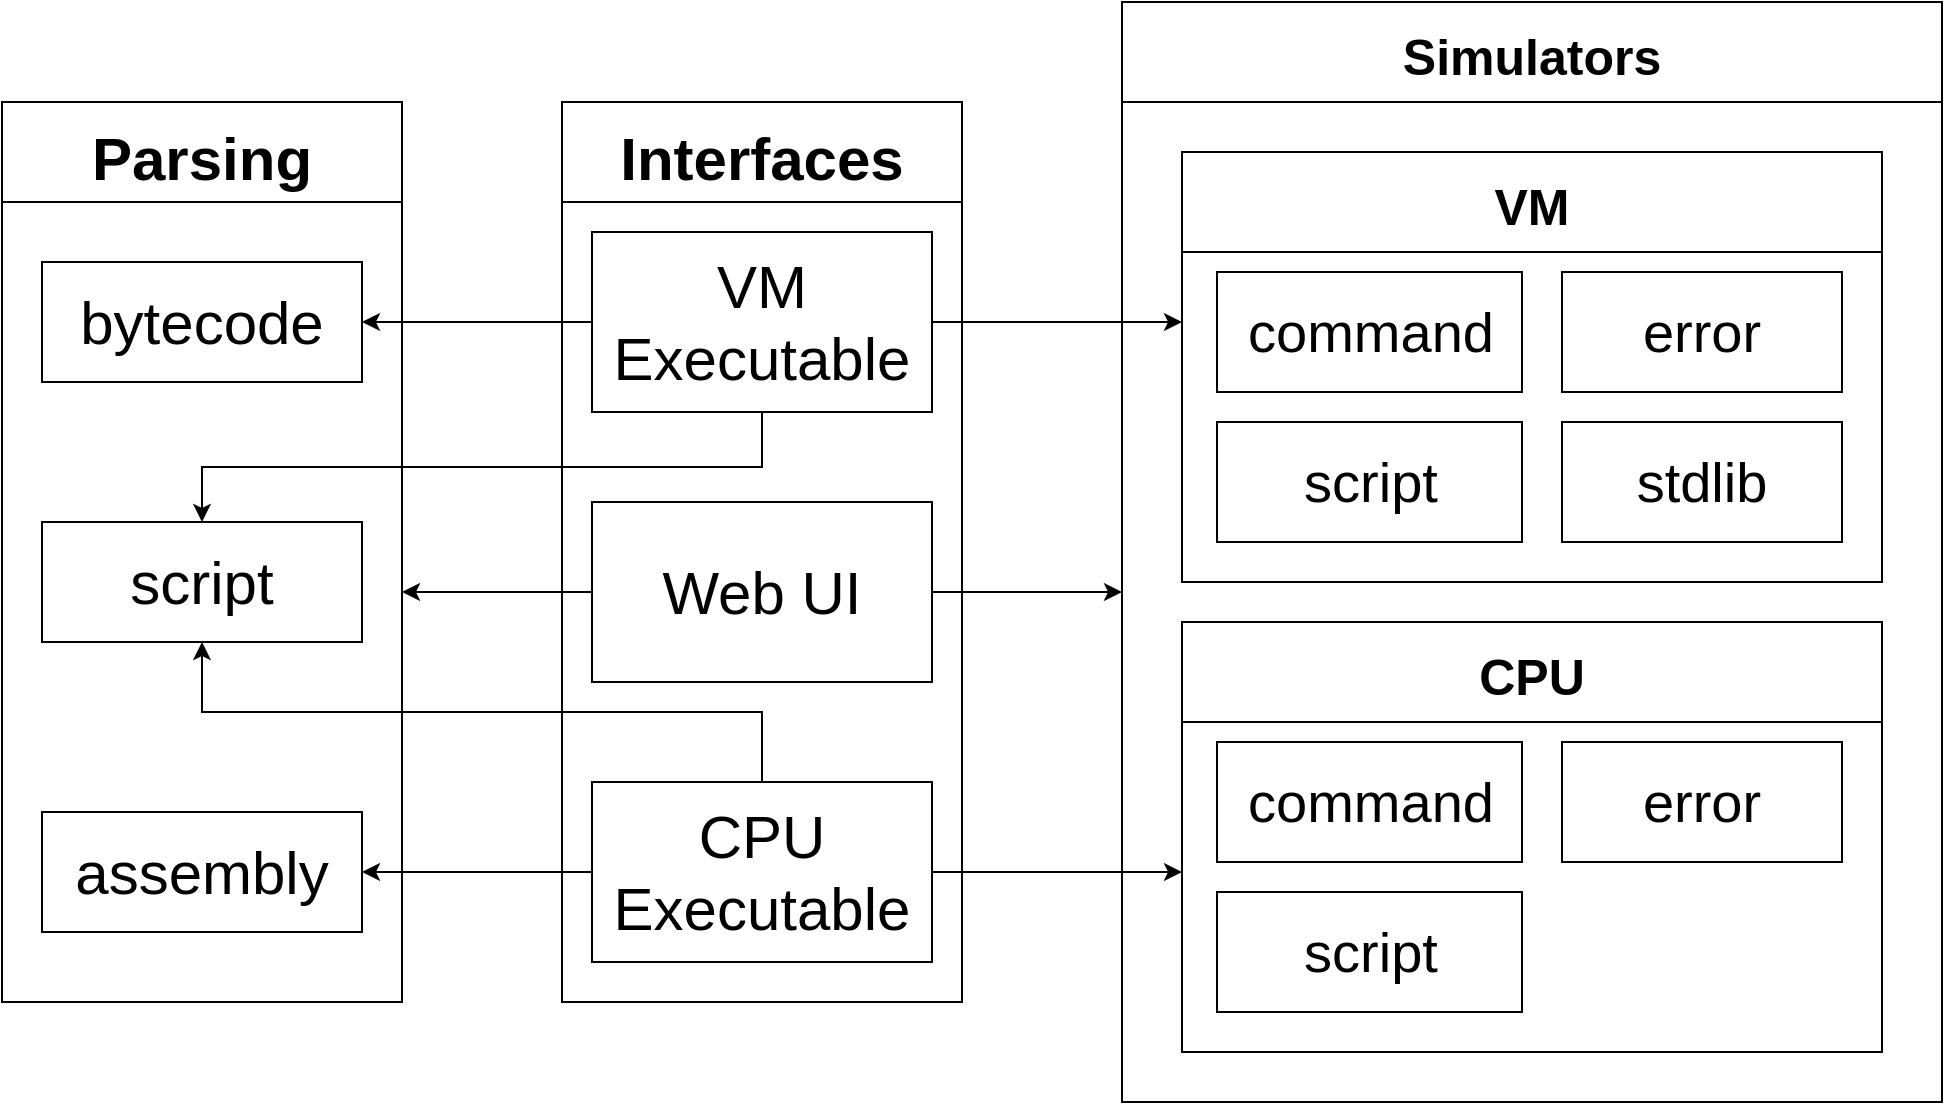 <mxfile version="20.6.2" type="device"><diagram id="wji4dL4kh-mCCrIhwUVX" name="Page-1"><mxGraphModel dx="2062" dy="1148" grid="1" gridSize="10" guides="1" tooltips="1" connect="1" arrows="1" fold="1" page="1" pageScale="1" pageWidth="1100" pageHeight="850" math="0" shadow="0"><root><mxCell id="0"/><mxCell id="1" parent="0"/><mxCell id="0YxNzMFqJQWQgFj4uzKi-1" value="Simulators" style="swimlane;fontSize=25;startSize=50;" parent="1" vertex="1"><mxGeometry x="640" y="150" width="410" height="550" as="geometry"/></mxCell><mxCell id="0YxNzMFqJQWQgFj4uzKi-2" value="VM" style="swimlane;fontSize=25;startSize=50;" parent="0YxNzMFqJQWQgFj4uzKi-1" vertex="1"><mxGeometry x="30" y="75" width="350" height="215" as="geometry"/></mxCell><mxCell id="0YxNzMFqJQWQgFj4uzKi-6" value="command" style="rounded=0;whiteSpace=wrap;html=1;fontSize=28;" parent="0YxNzMFqJQWQgFj4uzKi-2" vertex="1"><mxGeometry x="17.5" y="60" width="152.5" height="60" as="geometry"/></mxCell><mxCell id="0YxNzMFqJQWQgFj4uzKi-7" value="error" style="rounded=0;whiteSpace=wrap;html=1;fontSize=28;" parent="0YxNzMFqJQWQgFj4uzKi-2" vertex="1"><mxGeometry x="190" y="60" width="140" height="60" as="geometry"/></mxCell><mxCell id="0YxNzMFqJQWQgFj4uzKi-8" value="script" style="rounded=0;whiteSpace=wrap;html=1;fontSize=28;" parent="0YxNzMFqJQWQgFj4uzKi-2" vertex="1"><mxGeometry x="17.5" y="135" width="152.5" height="60" as="geometry"/></mxCell><mxCell id="0YxNzMFqJQWQgFj4uzKi-9" value="stdlib" style="rounded=0;whiteSpace=wrap;html=1;fontSize=28;" parent="0YxNzMFqJQWQgFj4uzKi-2" vertex="1"><mxGeometry x="190" y="135" width="140" height="60" as="geometry"/></mxCell><mxCell id="0YxNzMFqJQWQgFj4uzKi-21" value="CPU" style="swimlane;fontSize=25;startSize=50;" parent="0YxNzMFqJQWQgFj4uzKi-1" vertex="1"><mxGeometry x="30" y="310" width="350" height="215" as="geometry"/></mxCell><mxCell id="0YxNzMFqJQWQgFj4uzKi-22" value="command" style="rounded=0;whiteSpace=wrap;html=1;fontSize=28;" parent="0YxNzMFqJQWQgFj4uzKi-21" vertex="1"><mxGeometry x="17.5" y="60" width="152.5" height="60" as="geometry"/></mxCell><mxCell id="0YxNzMFqJQWQgFj4uzKi-23" value="error" style="rounded=0;whiteSpace=wrap;html=1;fontSize=28;" parent="0YxNzMFqJQWQgFj4uzKi-21" vertex="1"><mxGeometry x="190" y="60" width="140" height="60" as="geometry"/></mxCell><mxCell id="0YxNzMFqJQWQgFj4uzKi-24" value="script" style="rounded=0;whiteSpace=wrap;html=1;fontSize=28;" parent="0YxNzMFqJQWQgFj4uzKi-21" vertex="1"><mxGeometry x="17.5" y="135" width="152.5" height="60" as="geometry"/></mxCell><mxCell id="0YxNzMFqJQWQgFj4uzKi-16" value="Interfaces" style="swimlane;fontSize=30;startSize=50;" parent="1" vertex="1"><mxGeometry x="360" y="200" width="200" height="450" as="geometry"/></mxCell><mxCell id="0YxNzMFqJQWQgFj4uzKi-17" value="VM Executable" style="rounded=0;whiteSpace=wrap;html=1;fontSize=30;" parent="0YxNzMFqJQWQgFj4uzKi-16" vertex="1"><mxGeometry x="15" y="65" width="170" height="90" as="geometry"/></mxCell><mxCell id="0YxNzMFqJQWQgFj4uzKi-18" value="Web UI" style="rounded=0;whiteSpace=wrap;html=1;fontSize=30;" parent="0YxNzMFqJQWQgFj4uzKi-16" vertex="1"><mxGeometry x="15" y="200" width="170" height="90" as="geometry"/></mxCell><mxCell id="0YxNzMFqJQWQgFj4uzKi-19" value="CPU Executable" style="rounded=0;whiteSpace=wrap;html=1;fontSize=30;" parent="0YxNzMFqJQWQgFj4uzKi-16" vertex="1"><mxGeometry x="15" y="340" width="170" height="90" as="geometry"/></mxCell><mxCell id="0YxNzMFqJQWQgFj4uzKi-20" value="Parsing" style="swimlane;fontSize=30;startSize=50;" parent="1" vertex="1"><mxGeometry x="80" y="200" width="200" height="450" as="geometry"/></mxCell><mxCell id="0YxNzMFqJQWQgFj4uzKi-27" value="bytecode" style="rounded=0;whiteSpace=wrap;html=1;fontSize=30;" parent="0YxNzMFqJQWQgFj4uzKi-20" vertex="1"><mxGeometry x="20" y="80" width="160" height="60" as="geometry"/></mxCell><mxCell id="0YxNzMFqJQWQgFj4uzKi-28" value="script" style="rounded=0;whiteSpace=wrap;html=1;fontSize=30;" parent="0YxNzMFqJQWQgFj4uzKi-20" vertex="1"><mxGeometry x="20" y="210" width="160" height="60" as="geometry"/></mxCell><mxCell id="0YxNzMFqJQWQgFj4uzKi-29" value="assembly" style="rounded=0;whiteSpace=wrap;html=1;fontSize=30;" parent="0YxNzMFqJQWQgFj4uzKi-20" vertex="1"><mxGeometry x="20" y="355" width="160" height="60" as="geometry"/></mxCell><mxCell id="0YxNzMFqJQWQgFj4uzKi-30" style="edgeStyle=orthogonalEdgeStyle;rounded=0;orthogonalLoop=1;jettySize=auto;html=1;exitX=0;exitY=0.5;exitDx=0;exitDy=0;entryX=1;entryY=0.5;entryDx=0;entryDy=0;fontSize=30;" parent="1" source="0YxNzMFqJQWQgFj4uzKi-17" target="0YxNzMFqJQWQgFj4uzKi-27" edge="1"><mxGeometry relative="1" as="geometry"/></mxCell><mxCell id="0YxNzMFqJQWQgFj4uzKi-31" style="edgeStyle=orthogonalEdgeStyle;rounded=0;orthogonalLoop=1;jettySize=auto;html=1;exitX=1;exitY=0.5;exitDx=0;exitDy=0;fontSize=30;" parent="1" source="0YxNzMFqJQWQgFj4uzKi-17" edge="1"><mxGeometry relative="1" as="geometry"><mxPoint x="670" y="310" as="targetPoint"/></mxGeometry></mxCell><mxCell id="0YxNzMFqJQWQgFj4uzKi-32" style="edgeStyle=orthogonalEdgeStyle;rounded=0;orthogonalLoop=1;jettySize=auto;html=1;exitX=0.5;exitY=1;exitDx=0;exitDy=0;entryX=0.5;entryY=0;entryDx=0;entryDy=0;fontSize=30;" parent="1" source="0YxNzMFqJQWQgFj4uzKi-17" target="0YxNzMFqJQWQgFj4uzKi-28" edge="1"><mxGeometry relative="1" as="geometry"/></mxCell><mxCell id="0YxNzMFqJQWQgFj4uzKi-33" style="edgeStyle=orthogonalEdgeStyle;rounded=0;orthogonalLoop=1;jettySize=auto;html=1;exitX=0.5;exitY=0;exitDx=0;exitDy=0;entryX=0.5;entryY=1;entryDx=0;entryDy=0;fontSize=30;" parent="1" source="0YxNzMFqJQWQgFj4uzKi-19" target="0YxNzMFqJQWQgFj4uzKi-28" edge="1"><mxGeometry relative="1" as="geometry"/></mxCell><mxCell id="0YxNzMFqJQWQgFj4uzKi-34" style="edgeStyle=orthogonalEdgeStyle;rounded=0;orthogonalLoop=1;jettySize=auto;html=1;exitX=0;exitY=0.5;exitDx=0;exitDy=0;entryX=1;entryY=0.5;entryDx=0;entryDy=0;fontSize=30;" parent="1" source="0YxNzMFqJQWQgFj4uzKi-19" target="0YxNzMFqJQWQgFj4uzKi-29" edge="1"><mxGeometry relative="1" as="geometry"/></mxCell><mxCell id="0YxNzMFqJQWQgFj4uzKi-35" style="edgeStyle=orthogonalEdgeStyle;rounded=0;orthogonalLoop=1;jettySize=auto;html=1;exitX=0;exitY=0.5;exitDx=0;exitDy=0;fontSize=30;" parent="1" source="0YxNzMFqJQWQgFj4uzKi-18" edge="1"><mxGeometry relative="1" as="geometry"><mxPoint x="280" y="445" as="targetPoint"/></mxGeometry></mxCell><mxCell id="0YxNzMFqJQWQgFj4uzKi-36" style="edgeStyle=orthogonalEdgeStyle;rounded=0;orthogonalLoop=1;jettySize=auto;html=1;exitX=1;exitY=0.5;exitDx=0;exitDy=0;fontSize=30;" parent="1" source="0YxNzMFqJQWQgFj4uzKi-18" edge="1"><mxGeometry relative="1" as="geometry"><mxPoint x="640" y="445" as="targetPoint"/></mxGeometry></mxCell><mxCell id="0YxNzMFqJQWQgFj4uzKi-37" style="edgeStyle=orthogonalEdgeStyle;rounded=0;orthogonalLoop=1;jettySize=auto;html=1;exitX=1;exitY=0.5;exitDx=0;exitDy=0;fontSize=30;" parent="1" source="0YxNzMFqJQWQgFj4uzKi-19" edge="1"><mxGeometry relative="1" as="geometry"><mxPoint x="670" y="585" as="targetPoint"/></mxGeometry></mxCell></root></mxGraphModel></diagram></mxfile>